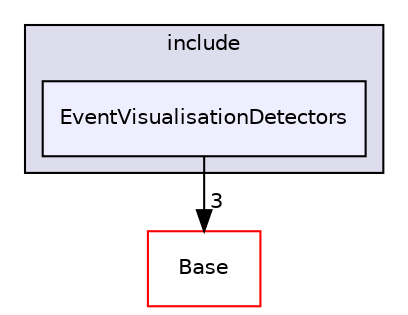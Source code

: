 digraph "/home/travis/build/AliceO2Group/AliceO2/EventVisualisation/Detectors/include/EventVisualisationDetectors" {
  bgcolor=transparent;
  compound=true
  node [ fontsize="10", fontname="Helvetica"];
  edge [ labelfontsize="10", labelfontname="Helvetica"];
  subgraph clusterdir_602baa6aab3b3a5652c08a031099d9d2 {
    graph [ bgcolor="#ddddee", pencolor="black", label="include" fontname="Helvetica", fontsize="10", URL="dir_602baa6aab3b3a5652c08a031099d9d2.html"]
  dir_dd398fe81ec4440a5cf5e465dfc857d7 [shape=box, label="EventVisualisationDetectors", style="filled", fillcolor="#eeeeff", pencolor="black", URL="dir_dd398fe81ec4440a5cf5e465dfc857d7.html"];
  }
  dir_aefce7a2bfca35990ebbcc105bbcfa2a [shape=box label="Base" color="red" URL="dir_aefce7a2bfca35990ebbcc105bbcfa2a.html"];
  dir_dd398fe81ec4440a5cf5e465dfc857d7->dir_aefce7a2bfca35990ebbcc105bbcfa2a [headlabel="3", labeldistance=1.5 headhref="dir_000295_000117.html"];
}
